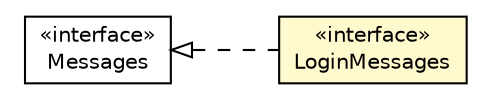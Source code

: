 #!/usr/local/bin/dot
#
# Class diagram 
# Generated by UMLGraph version R5_6-24-gf6e263 (http://www.umlgraph.org/)
#

digraph G {
	edge [fontname="Helvetica",fontsize=10,labelfontname="Helvetica",labelfontsize=10];
	node [fontname="Helvetica",fontsize=10,shape=plaintext];
	nodesep=0.25;
	ranksep=0.5;
	rankdir=LR;
	// com.gwtplatform.carstore.client.resources.LoginMessages
	c225987 [label=<<table title="com.gwtplatform.carstore.client.resources.LoginMessages" border="0" cellborder="1" cellspacing="0" cellpadding="2" port="p" bgcolor="lemonChiffon" href="./LoginMessages.html">
		<tr><td><table border="0" cellspacing="0" cellpadding="1">
<tr><td align="center" balign="center"> &#171;interface&#187; </td></tr>
<tr><td align="center" balign="center"> LoginMessages </td></tr>
		</table></td></tr>
		</table>>, URL="./LoginMessages.html", fontname="Helvetica", fontcolor="black", fontsize=10.0];
	//com.gwtplatform.carstore.client.resources.LoginMessages implements com.google.gwt.i18n.client.Messages
	c226067:p -> c225987:p [dir=back,arrowtail=empty,style=dashed];
	// com.google.gwt.i18n.client.Messages
	c226067 [label=<<table title="com.google.gwt.i18n.client.Messages" border="0" cellborder="1" cellspacing="0" cellpadding="2" port="p" href="http://google-web-toolkit.googlecode.com/svn/javadoc/latest/com/google/gwt/i18n/client/Messages.html">
		<tr><td><table border="0" cellspacing="0" cellpadding="1">
<tr><td align="center" balign="center"> &#171;interface&#187; </td></tr>
<tr><td align="center" balign="center"> Messages </td></tr>
		</table></td></tr>
		</table>>, URL="http://google-web-toolkit.googlecode.com/svn/javadoc/latest/com/google/gwt/i18n/client/Messages.html", fontname="Helvetica", fontcolor="black", fontsize=10.0];
}

